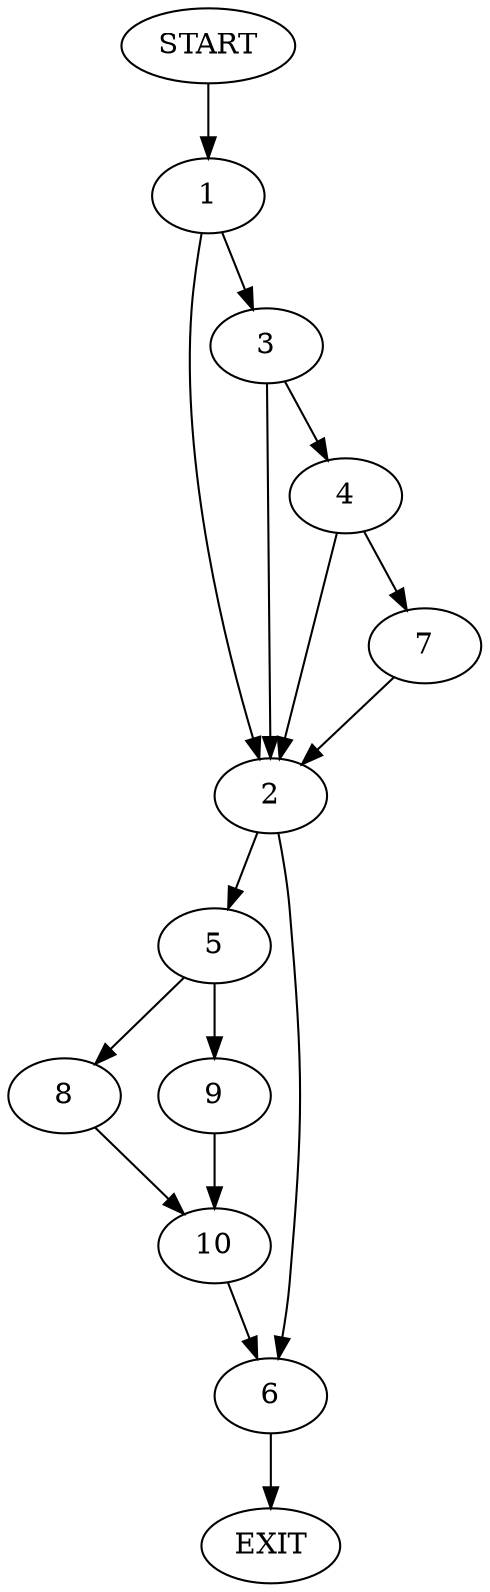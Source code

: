 digraph {
0 [label="START"]
11 [label="EXIT"]
0 -> 1
1 -> 2
1 -> 3
3 -> 2
3 -> 4
2 -> 5
2 -> 6
4 -> 2
4 -> 7
7 -> 2
6 -> 11
5 -> 8
5 -> 9
8 -> 10
9 -> 10
10 -> 6
}

